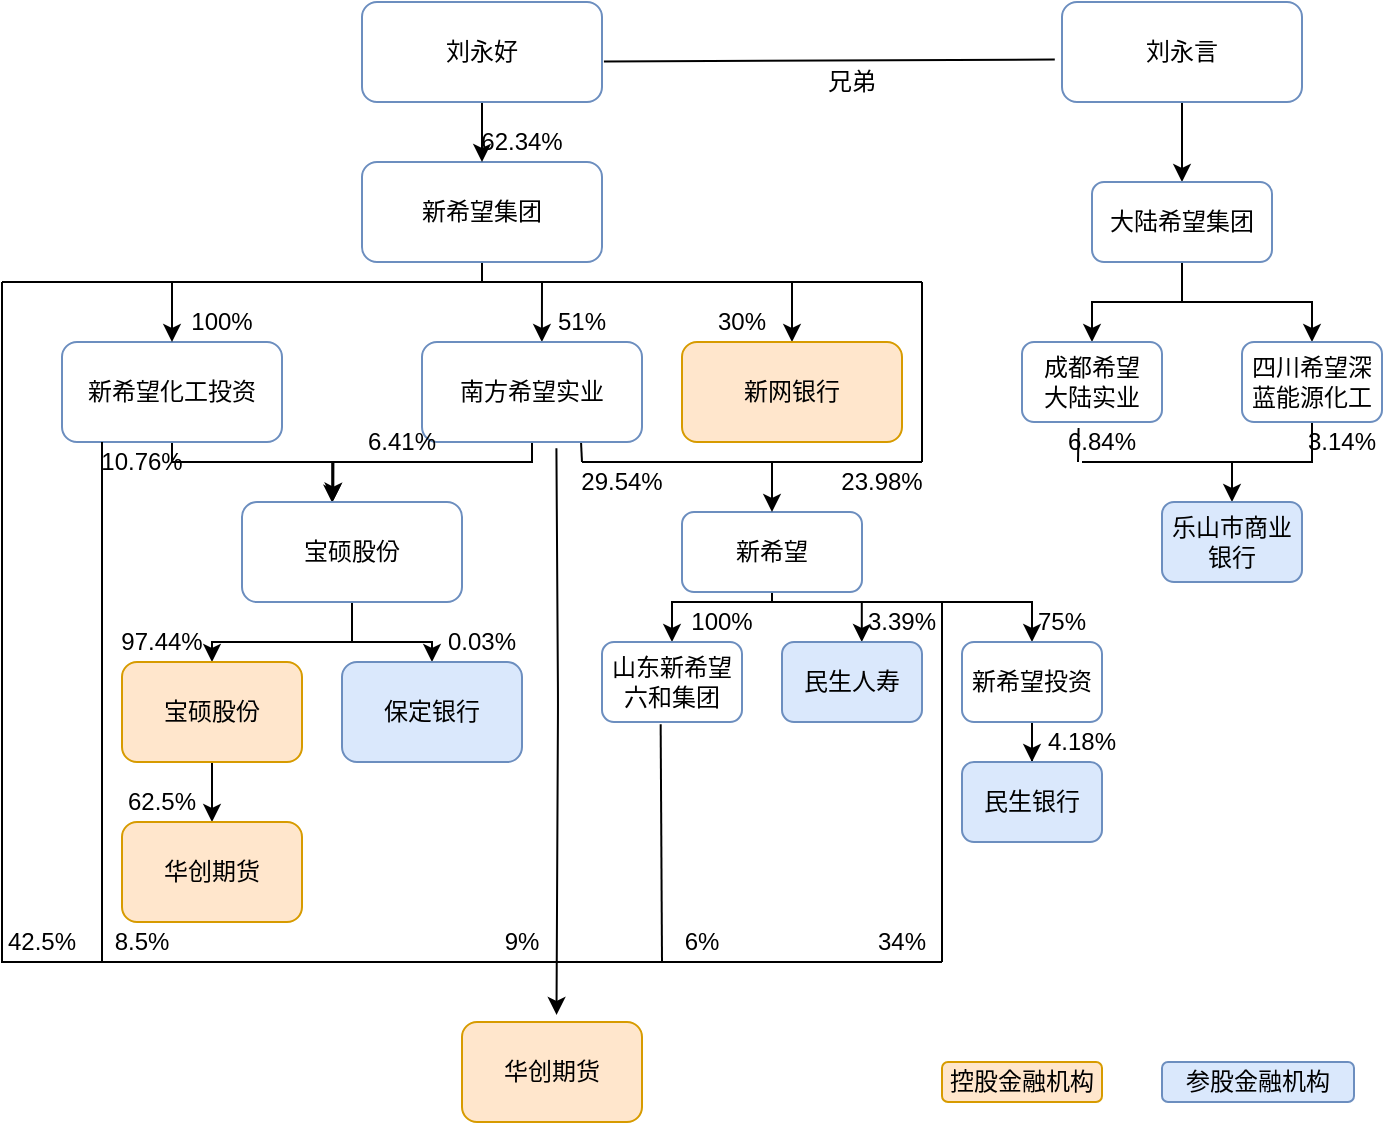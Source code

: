 <mxfile version="14.2.4" type="github">
  <diagram id="OWeMT1zNz0WXE2OhOVN6" name="Page-1">
    <mxGraphModel dx="353" dy="242" grid="1" gridSize="10" guides="1" tooltips="1" connect="1" arrows="1" fold="1" page="1" pageScale="1" pageWidth="827" pageHeight="1169" math="0" shadow="0">
      <root>
        <mxCell id="0" />
        <mxCell id="1" parent="0" />
        <mxCell id="IviWWQVitIV-rVUBcDRv-25" style="edgeStyle=orthogonalEdgeStyle;rounded=0;orthogonalLoop=1;jettySize=auto;html=1;entryX=0.415;entryY=-0.014;entryDx=0;entryDy=0;entryPerimeter=0;" edge="1" parent="1" source="IviWWQVitIV-rVUBcDRv-1" target="IviWWQVitIV-rVUBcDRv-22">
          <mxGeometry relative="1" as="geometry">
            <Array as="points">
              <mxPoint x="135" y="240" />
              <mxPoint x="216" y="240" />
            </Array>
          </mxGeometry>
        </mxCell>
        <mxCell id="IviWWQVitIV-rVUBcDRv-1" value="新希望化工投资" style="rounded=1;whiteSpace=wrap;html=1;strokeColor=#6c8ebf;fillColor=none;" vertex="1" parent="1">
          <mxGeometry x="80" y="180" width="110" height="50" as="geometry" />
        </mxCell>
        <mxCell id="IviWWQVitIV-rVUBcDRv-82" style="edgeStyle=orthogonalEdgeStyle;rounded=0;orthogonalLoop=1;jettySize=auto;html=1;entryX=0.5;entryY=0;entryDx=0;entryDy=0;" edge="1" parent="1" source="IviWWQVitIV-rVUBcDRv-2" target="IviWWQVitIV-rVUBcDRv-81">
          <mxGeometry relative="1" as="geometry" />
        </mxCell>
        <mxCell id="IviWWQVitIV-rVUBcDRv-2" value="刘永言" style="rounded=1;whiteSpace=wrap;html=1;strokeColor=#6c8ebf;fillColor=none;" vertex="1" parent="1">
          <mxGeometry x="580" y="10" width="120" height="50" as="geometry" />
        </mxCell>
        <mxCell id="IviWWQVitIV-rVUBcDRv-7" style="edgeStyle=orthogonalEdgeStyle;rounded=0;orthogonalLoop=1;jettySize=auto;html=1;entryX=0.5;entryY=0;entryDx=0;entryDy=0;" edge="1" parent="1" source="IviWWQVitIV-rVUBcDRv-3" target="IviWWQVitIV-rVUBcDRv-6">
          <mxGeometry relative="1" as="geometry">
            <Array as="points">
              <mxPoint x="290" y="150" />
              <mxPoint x="445" y="150" />
            </Array>
          </mxGeometry>
        </mxCell>
        <mxCell id="IviWWQVitIV-rVUBcDRv-8" style="edgeStyle=orthogonalEdgeStyle;rounded=0;orthogonalLoop=1;jettySize=auto;html=1;entryX=0.5;entryY=0;entryDx=0;entryDy=0;" edge="1" parent="1" source="IviWWQVitIV-rVUBcDRv-3" target="IviWWQVitIV-rVUBcDRv-1">
          <mxGeometry relative="1" as="geometry">
            <Array as="points">
              <mxPoint x="290" y="150" />
              <mxPoint x="135" y="150" />
            </Array>
          </mxGeometry>
        </mxCell>
        <mxCell id="IviWWQVitIV-rVUBcDRv-12" style="edgeStyle=orthogonalEdgeStyle;rounded=0;orthogonalLoop=1;jettySize=auto;html=1;entryX=0.545;entryY=0;entryDx=0;entryDy=0;entryPerimeter=0;" edge="1" parent="1" source="IviWWQVitIV-rVUBcDRv-3" target="IviWWQVitIV-rVUBcDRv-5">
          <mxGeometry relative="1" as="geometry">
            <mxPoint x="320" y="170" as="targetPoint" />
            <Array as="points">
              <mxPoint x="290" y="150" />
              <mxPoint x="320" y="150" />
            </Array>
          </mxGeometry>
        </mxCell>
        <mxCell id="IviWWQVitIV-rVUBcDRv-3" value="新希望集团" style="rounded=1;whiteSpace=wrap;html=1;strokeColor=#6c8ebf;fillColor=none;" vertex="1" parent="1">
          <mxGeometry x="230" y="90" width="120" height="50" as="geometry" />
        </mxCell>
        <mxCell id="IviWWQVitIV-rVUBcDRv-23" style="edgeStyle=orthogonalEdgeStyle;rounded=0;orthogonalLoop=1;jettySize=auto;html=1;entryX=0.41;entryY=0.008;entryDx=0;entryDy=0;entryPerimeter=0;" edge="1" parent="1" source="IviWWQVitIV-rVUBcDRv-5" target="IviWWQVitIV-rVUBcDRv-22">
          <mxGeometry relative="1" as="geometry">
            <Array as="points">
              <mxPoint x="315" y="240" />
              <mxPoint x="215" y="240" />
            </Array>
          </mxGeometry>
        </mxCell>
        <mxCell id="IviWWQVitIV-rVUBcDRv-5" value="南方希望实业" style="rounded=1;whiteSpace=wrap;html=1;strokeColor=#6c8ebf;fillColor=none;" vertex="1" parent="1">
          <mxGeometry x="260" y="180" width="110" height="50" as="geometry" />
        </mxCell>
        <mxCell id="IviWWQVitIV-rVUBcDRv-6" value="新网银行" style="rounded=1;whiteSpace=wrap;html=1;strokeColor=#d79b00;fillColor=#ffe6cc;" vertex="1" parent="1">
          <mxGeometry x="390" y="180" width="110" height="50" as="geometry" />
        </mxCell>
        <mxCell id="IviWWQVitIV-rVUBcDRv-16" style="edgeStyle=orthogonalEdgeStyle;rounded=0;orthogonalLoop=1;jettySize=auto;html=1;entryX=0.5;entryY=0;entryDx=0;entryDy=0;" edge="1" parent="1" source="IviWWQVitIV-rVUBcDRv-13" target="IviWWQVitIV-rVUBcDRv-3">
          <mxGeometry relative="1" as="geometry" />
        </mxCell>
        <mxCell id="IviWWQVitIV-rVUBcDRv-13" value="刘永好" style="rounded=1;whiteSpace=wrap;html=1;strokeColor=#6c8ebf;fillColor=none;" vertex="1" parent="1">
          <mxGeometry x="230" y="10" width="120" height="50" as="geometry" />
        </mxCell>
        <mxCell id="IviWWQVitIV-rVUBcDRv-17" value="62.34%" style="text;html=1;strokeColor=none;fillColor=none;align=center;verticalAlign=middle;whiteSpace=wrap;rounded=0;" vertex="1" parent="1">
          <mxGeometry x="290" y="70" width="40" height="20" as="geometry" />
        </mxCell>
        <mxCell id="IviWWQVitIV-rVUBcDRv-18" value="100%" style="text;html=1;strokeColor=none;fillColor=none;align=center;verticalAlign=middle;whiteSpace=wrap;rounded=0;" vertex="1" parent="1">
          <mxGeometry x="140" y="160" width="40" height="20" as="geometry" />
        </mxCell>
        <mxCell id="IviWWQVitIV-rVUBcDRv-20" value="51%" style="text;html=1;strokeColor=none;fillColor=none;align=center;verticalAlign=middle;whiteSpace=wrap;rounded=0;" vertex="1" parent="1">
          <mxGeometry x="320" y="160" width="40" height="20" as="geometry" />
        </mxCell>
        <mxCell id="IviWWQVitIV-rVUBcDRv-21" value="30%" style="text;html=1;strokeColor=none;fillColor=none;align=center;verticalAlign=middle;whiteSpace=wrap;rounded=0;" vertex="1" parent="1">
          <mxGeometry x="400" y="160" width="40" height="20" as="geometry" />
        </mxCell>
        <mxCell id="IviWWQVitIV-rVUBcDRv-33" style="edgeStyle=orthogonalEdgeStyle;rounded=0;orthogonalLoop=1;jettySize=auto;html=1;entryX=0.5;entryY=0;entryDx=0;entryDy=0;" edge="1" parent="1" source="IviWWQVitIV-rVUBcDRv-22" target="IviWWQVitIV-rVUBcDRv-29">
          <mxGeometry relative="1" as="geometry" />
        </mxCell>
        <mxCell id="IviWWQVitIV-rVUBcDRv-34" style="edgeStyle=orthogonalEdgeStyle;rounded=0;orthogonalLoop=1;jettySize=auto;html=1;" edge="1" parent="1" source="IviWWQVitIV-rVUBcDRv-22" target="IviWWQVitIV-rVUBcDRv-32">
          <mxGeometry relative="1" as="geometry" />
        </mxCell>
        <mxCell id="IviWWQVitIV-rVUBcDRv-22" value="宝硕股份" style="rounded=1;whiteSpace=wrap;html=1;strokeColor=#6c8ebf;fillColor=none;" vertex="1" parent="1">
          <mxGeometry x="170" y="260" width="110" height="50" as="geometry" />
        </mxCell>
        <mxCell id="IviWWQVitIV-rVUBcDRv-26" value="6.41%" style="text;html=1;strokeColor=none;fillColor=none;align=center;verticalAlign=middle;whiteSpace=wrap;rounded=0;" vertex="1" parent="1">
          <mxGeometry x="230" y="220" width="40" height="20" as="geometry" />
        </mxCell>
        <mxCell id="IviWWQVitIV-rVUBcDRv-27" value="10.76%" style="text;html=1;strokeColor=none;fillColor=none;align=center;verticalAlign=middle;whiteSpace=wrap;rounded=0;" vertex="1" parent="1">
          <mxGeometry x="100" y="230" width="40" height="20" as="geometry" />
        </mxCell>
        <mxCell id="IviWWQVitIV-rVUBcDRv-29" value="保定银行" style="rounded=1;whiteSpace=wrap;html=1;strokeColor=#6c8ebf;fillColor=#dae8fc;" vertex="1" parent="1">
          <mxGeometry x="220" y="340" width="90" height="50" as="geometry" />
        </mxCell>
        <mxCell id="IviWWQVitIV-rVUBcDRv-38" style="edgeStyle=orthogonalEdgeStyle;rounded=0;orthogonalLoop=1;jettySize=auto;html=1;entryX=0.5;entryY=0;entryDx=0;entryDy=0;" edge="1" parent="1" source="IviWWQVitIV-rVUBcDRv-32" target="IviWWQVitIV-rVUBcDRv-37">
          <mxGeometry relative="1" as="geometry" />
        </mxCell>
        <mxCell id="IviWWQVitIV-rVUBcDRv-32" value="宝硕股份" style="rounded=1;whiteSpace=wrap;html=1;strokeColor=#d79b00;fillColor=#ffe6cc;" vertex="1" parent="1">
          <mxGeometry x="110" y="340" width="90" height="50" as="geometry" />
        </mxCell>
        <mxCell id="IviWWQVitIV-rVUBcDRv-35" value="0.03%" style="text;html=1;strokeColor=none;fillColor=none;align=center;verticalAlign=middle;whiteSpace=wrap;rounded=0;" vertex="1" parent="1">
          <mxGeometry x="270" y="320" width="40" height="20" as="geometry" />
        </mxCell>
        <mxCell id="IviWWQVitIV-rVUBcDRv-36" value="97.44%" style="text;html=1;strokeColor=none;fillColor=none;align=center;verticalAlign=middle;whiteSpace=wrap;rounded=0;" vertex="1" parent="1">
          <mxGeometry x="110" y="320" width="40" height="20" as="geometry" />
        </mxCell>
        <mxCell id="IviWWQVitIV-rVUBcDRv-37" value="华创期货" style="rounded=1;whiteSpace=wrap;html=1;strokeColor=#d79b00;fillColor=#ffe6cc;" vertex="1" parent="1">
          <mxGeometry x="110" y="420" width="90" height="50" as="geometry" />
        </mxCell>
        <mxCell id="IviWWQVitIV-rVUBcDRv-39" value="62.5%" style="text;html=1;strokeColor=none;fillColor=none;align=center;verticalAlign=middle;whiteSpace=wrap;rounded=0;" vertex="1" parent="1">
          <mxGeometry x="110" y="400" width="40" height="20" as="geometry" />
        </mxCell>
        <mxCell id="IviWWQVitIV-rVUBcDRv-40" value="华创期货" style="rounded=1;whiteSpace=wrap;html=1;strokeColor=#d79b00;fillColor=#ffe6cc;" vertex="1" parent="1">
          <mxGeometry x="280" y="520" width="90" height="50" as="geometry" />
        </mxCell>
        <mxCell id="IviWWQVitIV-rVUBcDRv-52" style="edgeStyle=orthogonalEdgeStyle;rounded=0;orthogonalLoop=1;jettySize=auto;html=1;entryX=0.5;entryY=0;entryDx=0;entryDy=0;" edge="1" parent="1" source="IviWWQVitIV-rVUBcDRv-41" target="IviWWQVitIV-rVUBcDRv-51">
          <mxGeometry relative="1" as="geometry">
            <Array as="points">
              <mxPoint x="435" y="310" />
              <mxPoint x="565" y="310" />
            </Array>
          </mxGeometry>
        </mxCell>
        <mxCell id="IviWWQVitIV-rVUBcDRv-53" style="edgeStyle=orthogonalEdgeStyle;rounded=0;orthogonalLoop=1;jettySize=auto;html=1;entryX=0.5;entryY=0;entryDx=0;entryDy=0;" edge="1" parent="1" source="IviWWQVitIV-rVUBcDRv-41" target="IviWWQVitIV-rVUBcDRv-50">
          <mxGeometry relative="1" as="geometry">
            <Array as="points">
              <mxPoint x="435" y="310" />
              <mxPoint x="385" y="310" />
            </Array>
          </mxGeometry>
        </mxCell>
        <mxCell id="IviWWQVitIV-rVUBcDRv-54" style="edgeStyle=orthogonalEdgeStyle;rounded=0;orthogonalLoop=1;jettySize=auto;html=1;entryX=0.57;entryY=0;entryDx=0;entryDy=0;entryPerimeter=0;" edge="1" parent="1" source="IviWWQVitIV-rVUBcDRv-41" target="IviWWQVitIV-rVUBcDRv-49">
          <mxGeometry relative="1" as="geometry">
            <Array as="points">
              <mxPoint x="435" y="310" />
              <mxPoint x="480" y="310" />
            </Array>
          </mxGeometry>
        </mxCell>
        <mxCell id="IviWWQVitIV-rVUBcDRv-41" value="新希望" style="rounded=1;whiteSpace=wrap;html=1;strokeColor=#6c8ebf;fillColor=none;" vertex="1" parent="1">
          <mxGeometry x="390" y="265" width="90" height="40" as="geometry" />
        </mxCell>
        <mxCell id="IviWWQVitIV-rVUBcDRv-42" value="" style="endArrow=none;html=1;" edge="1" parent="1">
          <mxGeometry width="50" height="50" relative="1" as="geometry">
            <mxPoint x="440" y="150" as="sourcePoint" />
            <mxPoint x="510" y="150" as="targetPoint" />
          </mxGeometry>
        </mxCell>
        <mxCell id="IviWWQVitIV-rVUBcDRv-43" value="" style="endArrow=none;html=1;" edge="1" parent="1">
          <mxGeometry width="50" height="50" relative="1" as="geometry">
            <mxPoint x="510" y="240" as="sourcePoint" />
            <mxPoint x="510" y="150" as="targetPoint" />
          </mxGeometry>
        </mxCell>
        <mxCell id="IviWWQVitIV-rVUBcDRv-45" value="" style="endArrow=none;html=1;" edge="1" parent="1">
          <mxGeometry width="50" height="50" relative="1" as="geometry">
            <mxPoint x="340" y="240" as="sourcePoint" />
            <mxPoint x="510" y="240" as="targetPoint" />
          </mxGeometry>
        </mxCell>
        <mxCell id="IviWWQVitIV-rVUBcDRv-47" value="" style="endArrow=none;html=1;entryX=0.723;entryY=1.01;entryDx=0;entryDy=0;entryPerimeter=0;" edge="1" parent="1" target="IviWWQVitIV-rVUBcDRv-5">
          <mxGeometry width="50" height="50" relative="1" as="geometry">
            <mxPoint x="340" y="240" as="sourcePoint" />
            <mxPoint x="380" y="180" as="targetPoint" />
          </mxGeometry>
        </mxCell>
        <mxCell id="IviWWQVitIV-rVUBcDRv-48" value="" style="endArrow=classic;html=1;entryX=0.5;entryY=0;entryDx=0;entryDy=0;" edge="1" parent="1" target="IviWWQVitIV-rVUBcDRv-41">
          <mxGeometry width="50" height="50" relative="1" as="geometry">
            <mxPoint x="435" y="240" as="sourcePoint" />
            <mxPoint x="370" y="170" as="targetPoint" />
          </mxGeometry>
        </mxCell>
        <mxCell id="IviWWQVitIV-rVUBcDRv-49" value="民生人寿" style="rounded=1;whiteSpace=wrap;html=1;strokeColor=#6c8ebf;fillColor=#dae8fc;" vertex="1" parent="1">
          <mxGeometry x="440" y="330" width="70" height="40" as="geometry" />
        </mxCell>
        <mxCell id="IviWWQVitIV-rVUBcDRv-50" value="山东新希望&lt;br&gt;六和集团" style="rounded=1;whiteSpace=wrap;html=1;strokeColor=#6c8ebf;fillColor=none;" vertex="1" parent="1">
          <mxGeometry x="350" y="330" width="70" height="40" as="geometry" />
        </mxCell>
        <mxCell id="IviWWQVitIV-rVUBcDRv-76" style="edgeStyle=orthogonalEdgeStyle;rounded=0;orthogonalLoop=1;jettySize=auto;html=1;entryX=0.5;entryY=0;entryDx=0;entryDy=0;" edge="1" parent="1" source="IviWWQVitIV-rVUBcDRv-51" target="IviWWQVitIV-rVUBcDRv-75">
          <mxGeometry relative="1" as="geometry" />
        </mxCell>
        <mxCell id="IviWWQVitIV-rVUBcDRv-51" value="新希望投资" style="rounded=1;whiteSpace=wrap;html=1;strokeColor=#6c8ebf;fillColor=none;" vertex="1" parent="1">
          <mxGeometry x="530" y="330" width="70" height="40" as="geometry" />
        </mxCell>
        <mxCell id="IviWWQVitIV-rVUBcDRv-55" value="29.54%" style="text;html=1;strokeColor=none;fillColor=none;align=center;verticalAlign=middle;whiteSpace=wrap;rounded=0;" vertex="1" parent="1">
          <mxGeometry x="340" y="240" width="40" height="20" as="geometry" />
        </mxCell>
        <mxCell id="IviWWQVitIV-rVUBcDRv-56" value="23.98%" style="text;html=1;strokeColor=none;fillColor=none;align=center;verticalAlign=middle;whiteSpace=wrap;rounded=0;" vertex="1" parent="1">
          <mxGeometry x="470" y="240" width="40" height="20" as="geometry" />
        </mxCell>
        <mxCell id="IviWWQVitIV-rVUBcDRv-57" value="100%" style="text;html=1;strokeColor=none;fillColor=none;align=center;verticalAlign=middle;whiteSpace=wrap;rounded=0;" vertex="1" parent="1">
          <mxGeometry x="390" y="310" width="40" height="20" as="geometry" />
        </mxCell>
        <mxCell id="IviWWQVitIV-rVUBcDRv-58" value="3.39%" style="text;html=1;strokeColor=none;fillColor=none;align=center;verticalAlign=middle;whiteSpace=wrap;rounded=0;" vertex="1" parent="1">
          <mxGeometry x="480" y="310" width="40" height="20" as="geometry" />
        </mxCell>
        <mxCell id="IviWWQVitIV-rVUBcDRv-59" value="75%" style="text;html=1;strokeColor=none;fillColor=none;align=center;verticalAlign=middle;whiteSpace=wrap;rounded=0;" vertex="1" parent="1">
          <mxGeometry x="560" y="310" width="40" height="20" as="geometry" />
        </mxCell>
        <mxCell id="IviWWQVitIV-rVUBcDRv-60" value="" style="endArrow=classic;html=1;exitX=0.611;exitY=1.062;exitDx=0;exitDy=0;exitPerimeter=0;entryX=0.525;entryY=-0.071;entryDx=0;entryDy=0;entryPerimeter=0;" edge="1" parent="1" source="IviWWQVitIV-rVUBcDRv-5" target="IviWWQVitIV-rVUBcDRv-40">
          <mxGeometry width="50" height="50" relative="1" as="geometry">
            <mxPoint x="290" y="330" as="sourcePoint" />
            <mxPoint x="328" y="486" as="targetPoint" />
            <Array as="points">
              <mxPoint x="328" y="360" />
            </Array>
          </mxGeometry>
        </mxCell>
        <mxCell id="IviWWQVitIV-rVUBcDRv-61" value="" style="endArrow=none;html=1;" edge="1" parent="1">
          <mxGeometry width="50" height="50" relative="1" as="geometry">
            <mxPoint x="50" y="150" as="sourcePoint" />
            <mxPoint x="140" y="150" as="targetPoint" />
          </mxGeometry>
        </mxCell>
        <mxCell id="IviWWQVitIV-rVUBcDRv-62" value="" style="endArrow=none;html=1;" edge="1" parent="1">
          <mxGeometry width="50" height="50" relative="1" as="geometry">
            <mxPoint x="50" y="490.457" as="sourcePoint" />
            <mxPoint x="50" y="150" as="targetPoint" />
          </mxGeometry>
        </mxCell>
        <mxCell id="IviWWQVitIV-rVUBcDRv-63" value="" style="endArrow=none;html=1;" edge="1" parent="1">
          <mxGeometry width="50" height="50" relative="1" as="geometry">
            <mxPoint x="50" y="490" as="sourcePoint" />
            <mxPoint x="520" y="490" as="targetPoint" />
          </mxGeometry>
        </mxCell>
        <mxCell id="IviWWQVitIV-rVUBcDRv-64" value="" style="endArrow=none;html=1;entryX=0;entryY=0;entryDx=0;entryDy=0;" edge="1" parent="1" target="IviWWQVitIV-rVUBcDRv-27">
          <mxGeometry width="50" height="50" relative="1" as="geometry">
            <mxPoint x="100" y="490" as="sourcePoint" />
            <mxPoint x="100" y="270" as="targetPoint" />
            <Array as="points" />
          </mxGeometry>
        </mxCell>
        <mxCell id="IviWWQVitIV-rVUBcDRv-65" value="42.5%" style="text;html=1;strokeColor=none;fillColor=none;align=center;verticalAlign=middle;whiteSpace=wrap;rounded=0;" vertex="1" parent="1">
          <mxGeometry x="50" y="470" width="40" height="20" as="geometry" />
        </mxCell>
        <mxCell id="IviWWQVitIV-rVUBcDRv-66" value="8.5%" style="text;html=1;strokeColor=none;fillColor=none;align=center;verticalAlign=middle;whiteSpace=wrap;rounded=0;" vertex="1" parent="1">
          <mxGeometry x="100" y="470" width="40" height="20" as="geometry" />
        </mxCell>
        <mxCell id="IviWWQVitIV-rVUBcDRv-69" value="9%" style="text;html=1;strokeColor=none;fillColor=none;align=center;verticalAlign=middle;whiteSpace=wrap;rounded=0;" vertex="1" parent="1">
          <mxGeometry x="290" y="470" width="40" height="20" as="geometry" />
        </mxCell>
        <mxCell id="IviWWQVitIV-rVUBcDRv-71" value="" style="endArrow=none;html=1;exitX=0.419;exitY=1.029;exitDx=0;exitDy=0;exitPerimeter=0;" edge="1" parent="1" source="IviWWQVitIV-rVUBcDRv-50">
          <mxGeometry width="50" height="50" relative="1" as="geometry">
            <mxPoint x="300" y="460" as="sourcePoint" />
            <mxPoint x="380" y="490" as="targetPoint" />
          </mxGeometry>
        </mxCell>
        <mxCell id="IviWWQVitIV-rVUBcDRv-72" value="6%" style="text;html=1;strokeColor=none;fillColor=none;align=center;verticalAlign=middle;whiteSpace=wrap;rounded=0;" vertex="1" parent="1">
          <mxGeometry x="380" y="470" width="40" height="20" as="geometry" />
        </mxCell>
        <mxCell id="IviWWQVitIV-rVUBcDRv-73" value="" style="endArrow=none;html=1;entryX=1;entryY=0;entryDx=0;entryDy=0;" edge="1" parent="1" target="IviWWQVitIV-rVUBcDRv-58">
          <mxGeometry width="50" height="50" relative="1" as="geometry">
            <mxPoint x="520" y="490" as="sourcePoint" />
            <mxPoint x="460" y="410" as="targetPoint" />
          </mxGeometry>
        </mxCell>
        <mxCell id="IviWWQVitIV-rVUBcDRv-74" value="34%" style="text;html=1;strokeColor=none;fillColor=none;align=center;verticalAlign=middle;whiteSpace=wrap;rounded=0;" vertex="1" parent="1">
          <mxGeometry x="480" y="470" width="40" height="20" as="geometry" />
        </mxCell>
        <mxCell id="IviWWQVitIV-rVUBcDRv-75" value="民生银行" style="rounded=1;whiteSpace=wrap;html=1;strokeColor=#6c8ebf;fillColor=#dae8fc;" vertex="1" parent="1">
          <mxGeometry x="530" y="390" width="70" height="40" as="geometry" />
        </mxCell>
        <mxCell id="IviWWQVitIV-rVUBcDRv-78" value="" style="endArrow=none;html=1;exitX=1.008;exitY=0.594;exitDx=0;exitDy=0;exitPerimeter=0;entryX=-0.03;entryY=0.576;entryDx=0;entryDy=0;entryPerimeter=0;" edge="1" parent="1" source="IviWWQVitIV-rVUBcDRv-13" target="IviWWQVitIV-rVUBcDRv-2">
          <mxGeometry width="50" height="50" relative="1" as="geometry">
            <mxPoint x="400" y="60" as="sourcePoint" />
            <mxPoint x="450" y="10" as="targetPoint" />
          </mxGeometry>
        </mxCell>
        <mxCell id="IviWWQVitIV-rVUBcDRv-79" value="兄弟" style="text;html=1;strokeColor=none;fillColor=none;align=center;verticalAlign=middle;whiteSpace=wrap;rounded=0;" vertex="1" parent="1">
          <mxGeometry x="455" y="40" width="40" height="20" as="geometry" />
        </mxCell>
        <mxCell id="IviWWQVitIV-rVUBcDRv-86" style="edgeStyle=orthogonalEdgeStyle;rounded=0;orthogonalLoop=1;jettySize=auto;html=1;entryX=0.5;entryY=0;entryDx=0;entryDy=0;" edge="1" parent="1" source="IviWWQVitIV-rVUBcDRv-81" target="IviWWQVitIV-rVUBcDRv-85">
          <mxGeometry relative="1" as="geometry" />
        </mxCell>
        <mxCell id="IviWWQVitIV-rVUBcDRv-87" style="edgeStyle=orthogonalEdgeStyle;rounded=0;orthogonalLoop=1;jettySize=auto;html=1;entryX=0.5;entryY=0;entryDx=0;entryDy=0;" edge="1" parent="1" source="IviWWQVitIV-rVUBcDRv-81" target="IviWWQVitIV-rVUBcDRv-84">
          <mxGeometry relative="1" as="geometry" />
        </mxCell>
        <mxCell id="IviWWQVitIV-rVUBcDRv-81" value="大陆希望集团" style="rounded=1;whiteSpace=wrap;html=1;strokeColor=#6c8ebf;fillColor=none;" vertex="1" parent="1">
          <mxGeometry x="595" y="100" width="90" height="40" as="geometry" />
        </mxCell>
        <mxCell id="IviWWQVitIV-rVUBcDRv-83" value="4.18%" style="text;html=1;strokeColor=none;fillColor=none;align=center;verticalAlign=middle;whiteSpace=wrap;rounded=0;" vertex="1" parent="1">
          <mxGeometry x="570" y="370" width="40" height="20" as="geometry" />
        </mxCell>
        <mxCell id="IviWWQVitIV-rVUBcDRv-84" value="成都希望&lt;br&gt;大陆实业" style="rounded=1;whiteSpace=wrap;html=1;strokeColor=#6c8ebf;fillColor=none;" vertex="1" parent="1">
          <mxGeometry x="560" y="180" width="70" height="40" as="geometry" />
        </mxCell>
        <mxCell id="IviWWQVitIV-rVUBcDRv-90" style="edgeStyle=orthogonalEdgeStyle;rounded=0;orthogonalLoop=1;jettySize=auto;html=1;entryX=0.5;entryY=0;entryDx=0;entryDy=0;" edge="1" parent="1" source="IviWWQVitIV-rVUBcDRv-85" target="IviWWQVitIV-rVUBcDRv-89">
          <mxGeometry relative="1" as="geometry" />
        </mxCell>
        <mxCell id="IviWWQVitIV-rVUBcDRv-85" value="四川希望深蓝能源化工" style="rounded=1;whiteSpace=wrap;html=1;strokeColor=#6c8ebf;fillColor=none;" vertex="1" parent="1">
          <mxGeometry x="670" y="180" width="70" height="40" as="geometry" />
        </mxCell>
        <mxCell id="IviWWQVitIV-rVUBcDRv-89" value="乐山市商业银行" style="rounded=1;whiteSpace=wrap;html=1;strokeColor=#6c8ebf;fillColor=#dae8fc;" vertex="1" parent="1">
          <mxGeometry x="630" y="260" width="70" height="40" as="geometry" />
        </mxCell>
        <mxCell id="IviWWQVitIV-rVUBcDRv-92" value="" style="endArrow=none;html=1;" edge="1" parent="1">
          <mxGeometry width="50" height="50" relative="1" as="geometry">
            <mxPoint x="590" y="240" as="sourcePoint" />
            <mxPoint x="670" y="240" as="targetPoint" />
          </mxGeometry>
        </mxCell>
        <mxCell id="IviWWQVitIV-rVUBcDRv-94" value="" style="endArrow=none;html=1;entryX=0.404;entryY=1.076;entryDx=0;entryDy=0;entryPerimeter=0;" edge="1" parent="1" target="IviWWQVitIV-rVUBcDRv-84">
          <mxGeometry width="50" height="50" relative="1" as="geometry">
            <mxPoint x="588" y="240" as="sourcePoint" />
            <mxPoint x="580" y="220" as="targetPoint" />
          </mxGeometry>
        </mxCell>
        <mxCell id="IviWWQVitIV-rVUBcDRv-95" value="6.84%" style="text;html=1;strokeColor=none;fillColor=none;align=center;verticalAlign=middle;whiteSpace=wrap;rounded=0;" vertex="1" parent="1">
          <mxGeometry x="580" y="220" width="40" height="20" as="geometry" />
        </mxCell>
        <mxCell id="IviWWQVitIV-rVUBcDRv-97" value="3.14%" style="text;html=1;strokeColor=none;fillColor=none;align=center;verticalAlign=middle;whiteSpace=wrap;rounded=0;" vertex="1" parent="1">
          <mxGeometry x="700" y="220" width="40" height="20" as="geometry" />
        </mxCell>
        <mxCell id="IviWWQVitIV-rVUBcDRv-98" value="控股金融机构" style="rounded=1;whiteSpace=wrap;html=1;fillColor=#ffe6cc;strokeColor=#d79b00;" vertex="1" parent="1">
          <mxGeometry x="520" y="540" width="80" height="20" as="geometry" />
        </mxCell>
        <mxCell id="IviWWQVitIV-rVUBcDRv-99" value="参股金融机构" style="rounded=1;whiteSpace=wrap;html=1;fillColor=#dae8fc;strokeColor=#6c8ebf;" vertex="1" parent="1">
          <mxGeometry x="630" y="540" width="96" height="20" as="geometry" />
        </mxCell>
      </root>
    </mxGraphModel>
  </diagram>
</mxfile>

